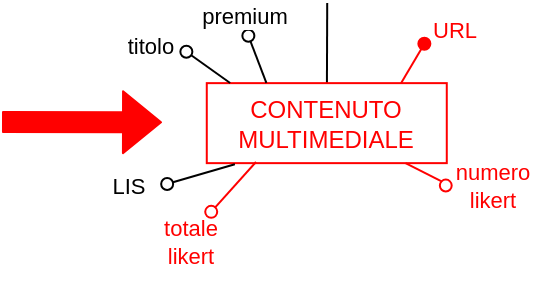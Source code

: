 <mxfile scale="1" border="10">
    <diagram id="-rriOPSDnHkLpZKLwRpb" name="Page-1">
        <mxGraphModel dx="3196" dy="2639" grid="1" gridSize="10" guides="1" tooltips="1" connect="1" arrows="1" fold="1" page="1" pageScale="1" pageWidth="850" pageHeight="1100" background="#FFFFFF" math="0" shadow="0">
            <root>
                <mxCell id="0"/>
                <mxCell id="1" parent="0"/>
                <mxCell id="595" value="" style="edgeStyle=none;html=1;endArrow=none;endFill=0;" parent="1" target="600" edge="1">
                    <mxGeometry x="-0.478" y="20" relative="1" as="geometry">
                        <mxPoint as="offset"/>
                        <mxPoint x="-2067.392" y="-1690.549" as="sourcePoint"/>
                    </mxGeometry>
                </mxCell>
                <mxCell id="600" value="&lt;font color=&quot;#ff0000&quot;&gt;CONTENUTO&lt;br&gt;MULTIMEDIALE&lt;/font&gt;" style="rounded=0;whiteSpace=wrap;html=1;strokeColor=#FF0000;" parent="1" vertex="1">
                    <mxGeometry x="-2127.61" y="-1650.43" width="120" height="40" as="geometry"/>
                </mxCell>
                <mxCell id="603" value="" style="endArrow=oval;html=1;fillStyle=auto;strokeWidth=1;startSize=6;endSize=6;fillColor=#000000;startArrow=none;startFill=0;endFill=0;exitX=0.117;exitY=1.013;exitDx=0;exitDy=0;exitPerimeter=0;" parent="1" source="600" edge="1">
                    <mxGeometry width="50" height="50" relative="1" as="geometry">
                        <mxPoint x="-2109.902" y="-1579.43" as="sourcePoint"/>
                        <mxPoint x="-2147.42" y="-1600" as="targetPoint"/>
                    </mxGeometry>
                </mxCell>
                <mxCell id="604" value="LIS" style="edgeLabel;html=1;align=center;verticalAlign=middle;resizable=0;points=[];" parent="603" vertex="1" connectable="0">
                    <mxGeometry x="0.479" y="1" relative="1" as="geometry">
                        <mxPoint x="-29" y="2" as="offset"/>
                    </mxGeometry>
                </mxCell>
                <mxCell id="620" value="" style="endArrow=none;html=1;fontSize=11;exitX=0.193;exitY=1.011;exitDx=0;exitDy=0;exitPerimeter=0;entryX=0;entryY=0;entryDx=0;entryDy=0;strokeColor=#FF0000;" parent="1" target="621" edge="1">
                    <mxGeometry width="50" height="50" relative="1" as="geometry">
                        <mxPoint x="-2028.23" y="-1610.43" as="sourcePoint"/>
                        <mxPoint x="-2011.42" y="-1602" as="targetPoint"/>
                    </mxGeometry>
                </mxCell>
                <mxCell id="621" value="" style="ellipse;whiteSpace=wrap;html=1;aspect=fixed;fontSize=11;strokeColor=#FF0000;" parent="1" vertex="1">
                    <mxGeometry x="-2011.07" y="-1602.2" width="5.92" height="5.92" as="geometry"/>
                </mxCell>
                <mxCell id="622" value="&lt;font color=&quot;#ff0000&quot;&gt;numero &lt;br&gt;likert&lt;/font&gt;" style="text;html=1;align=center;verticalAlign=middle;resizable=0;points=[];autosize=1;strokeColor=none;fillColor=none;fontSize=11;" parent="1" vertex="1">
                    <mxGeometry x="-2015.42" y="-1619.24" width="60" height="40" as="geometry"/>
                </mxCell>
                <mxCell id="648" value="" style="shape=flexArrow;endArrow=classic;html=1;strokeColor=#FF0000;fontColor=#FF0000;fillColor=#FF0000;" parent="1" edge="1">
                    <mxGeometry width="50" height="50" relative="1" as="geometry">
                        <mxPoint x="-2230" y="-1631" as="sourcePoint"/>
                        <mxPoint x="-2150" y="-1630.85" as="targetPoint"/>
                    </mxGeometry>
                </mxCell>
                <mxCell id="679" value="" style="endArrow=oval;html=1;fillStyle=auto;strokeWidth=1;startSize=6;endSize=6;fillColor=#000000;startArrow=none;startFill=0;endFill=0;fontSize=11;strokeColor=#FF0000;" parent="1" edge="1">
                    <mxGeometry width="50" height="50" relative="1" as="geometry">
                        <mxPoint x="-2103" y="-1611" as="sourcePoint"/>
                        <mxPoint x="-2125.39" y="-1586.08" as="targetPoint"/>
                    </mxGeometry>
                </mxCell>
                <mxCell id="680" value="&lt;font color=&quot;#ff0000&quot;&gt;totale&lt;br&gt;likert&lt;/font&gt;" style="text;html=1;align=center;verticalAlign=middle;resizable=0;points=[];autosize=1;strokeColor=none;fillColor=none;fontSize=11;" parent="1" vertex="1">
                    <mxGeometry x="-2161" y="-1590.6" width="50" height="40" as="geometry"/>
                </mxCell>
                <mxCell id="683" value="" style="endArrow=oval;html=1;fillStyle=auto;strokeWidth=1;startSize=6;endSize=6;fillColor=#000000;startArrow=none;startFill=0;endFill=0;exitX=0.109;exitY=0.001;exitDx=0;exitDy=0;exitPerimeter=0;" edge="1" parent="1">
                    <mxGeometry width="50" height="50" relative="1" as="geometry">
                        <mxPoint x="-2115.93" y="-1650.51" as="sourcePoint"/>
                        <mxPoint x="-2137.82" y="-1666.12" as="targetPoint"/>
                    </mxGeometry>
                </mxCell>
                <mxCell id="684" value="titolo" style="edgeLabel;html=1;align=center;verticalAlign=middle;resizable=0;points=[];" vertex="1" connectable="0" parent="683">
                    <mxGeometry x="0.479" y="1" relative="1" as="geometry">
                        <mxPoint x="-23" y="-8" as="offset"/>
                    </mxGeometry>
                </mxCell>
                <mxCell id="685" style="edgeStyle=none;shape=connector;rounded=1;fillStyle=auto;html=1;labelBackgroundColor=default;strokeColor=default;strokeWidth=1;fontFamily=Helvetica;fontSize=11;fontColor=default;endArrow=none;endFill=0;startSize=6;endSize=6;fillColor=#000000;startArrow=oval;startFill=0;" edge="1" parent="1">
                    <mxGeometry relative="1" as="geometry">
                        <mxPoint x="-2097.817" y="-1650.55" as="targetPoint"/>
                        <mxPoint x="-2106.82" y="-1674.12" as="sourcePoint"/>
                    </mxGeometry>
                </mxCell>
                <mxCell id="686" value="premium" style="edgeLabel;html=1;align=center;verticalAlign=middle;resizable=0;points=[];fontSize=11;fontFamily=Helvetica;fontColor=default;" vertex="1" connectable="0" parent="685">
                    <mxGeometry x="-0.257" y="1" relative="1" as="geometry">
                        <mxPoint x="-7" y="-19" as="offset"/>
                    </mxGeometry>
                </mxCell>
                <mxCell id="687" value="&lt;font color=&quot;#ff0000&quot; style=&quot;font-size: 11px;&quot;&gt;URL&lt;/font&gt;" style="text;html=1;align=center;verticalAlign=middle;resizable=0;points=[];autosize=1;strokeColor=none;fillColor=none;" vertex="1" parent="1">
                    <mxGeometry x="-2029.43" y="-1691.63" width="50" height="30" as="geometry"/>
                </mxCell>
                <mxCell id="688" value="" style="endArrow=oval;html=1;fillStyle=auto;strokeWidth=1;startSize=6;endSize=6;fillColor=#000000;startArrow=none;startFill=0;endFill=1;exitX=0.821;exitY=0.003;exitDx=0;exitDy=0;exitPerimeter=0;strokeColor=#FF0000;" edge="1" parent="1">
                    <mxGeometry width="50" height="50" relative="1" as="geometry">
                        <mxPoint x="-2030.49" y="-1650.43" as="sourcePoint"/>
                        <mxPoint x="-2018.82" y="-1670.12" as="targetPoint"/>
                    </mxGeometry>
                </mxCell>
            </root>
        </mxGraphModel>
    </diagram>
</mxfile>